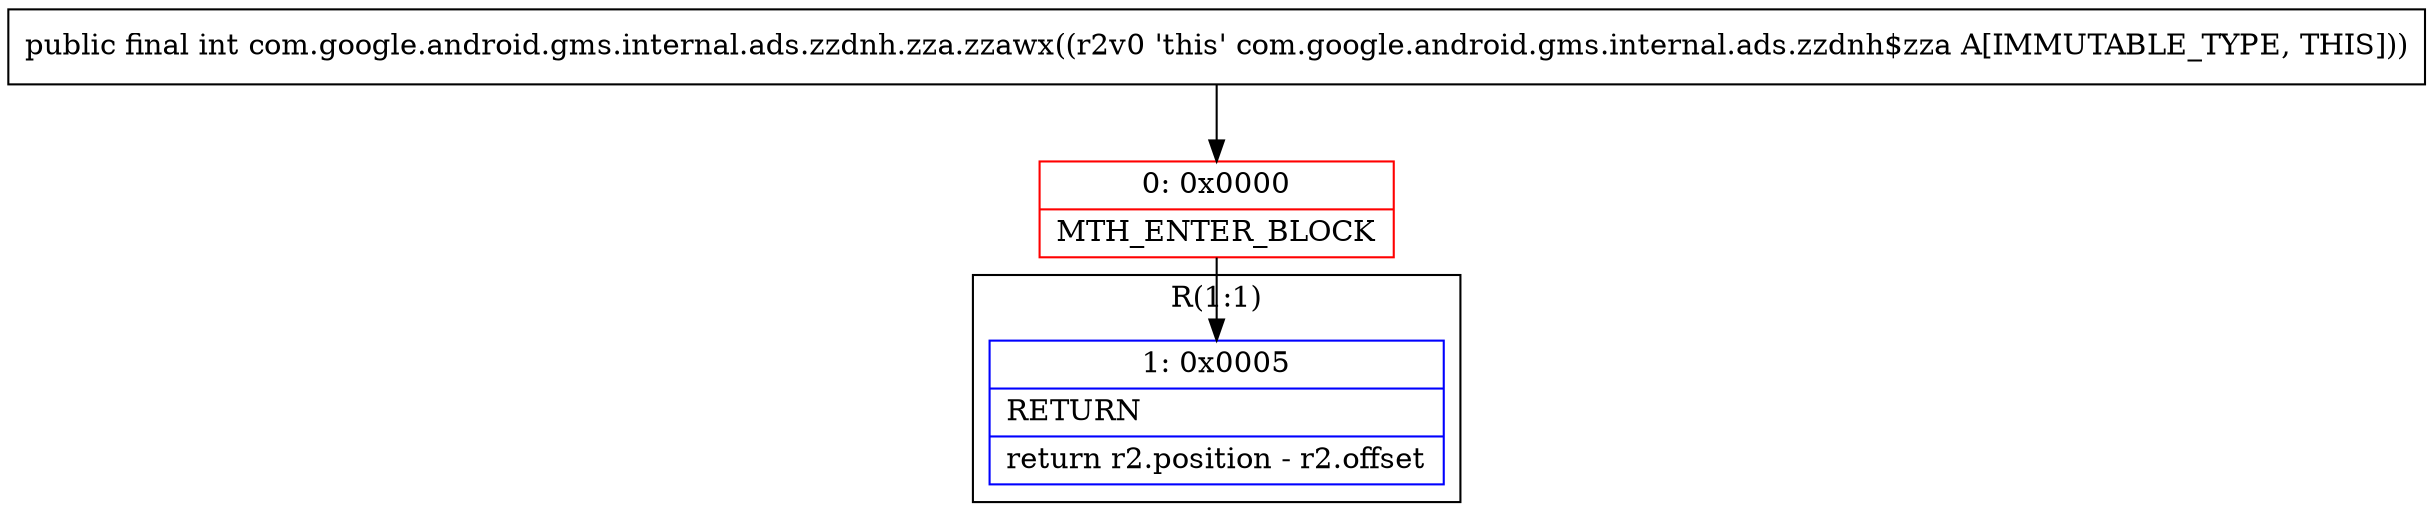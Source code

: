 digraph "CFG forcom.google.android.gms.internal.ads.zzdnh.zza.zzawx()I" {
subgraph cluster_Region_1695876372 {
label = "R(1:1)";
node [shape=record,color=blue];
Node_1 [shape=record,label="{1\:\ 0x0005|RETURN\l|return r2.position \- r2.offset\l}"];
}
Node_0 [shape=record,color=red,label="{0\:\ 0x0000|MTH_ENTER_BLOCK\l}"];
MethodNode[shape=record,label="{public final int com.google.android.gms.internal.ads.zzdnh.zza.zzawx((r2v0 'this' com.google.android.gms.internal.ads.zzdnh$zza A[IMMUTABLE_TYPE, THIS])) }"];
MethodNode -> Node_0;
Node_0 -> Node_1;
}

